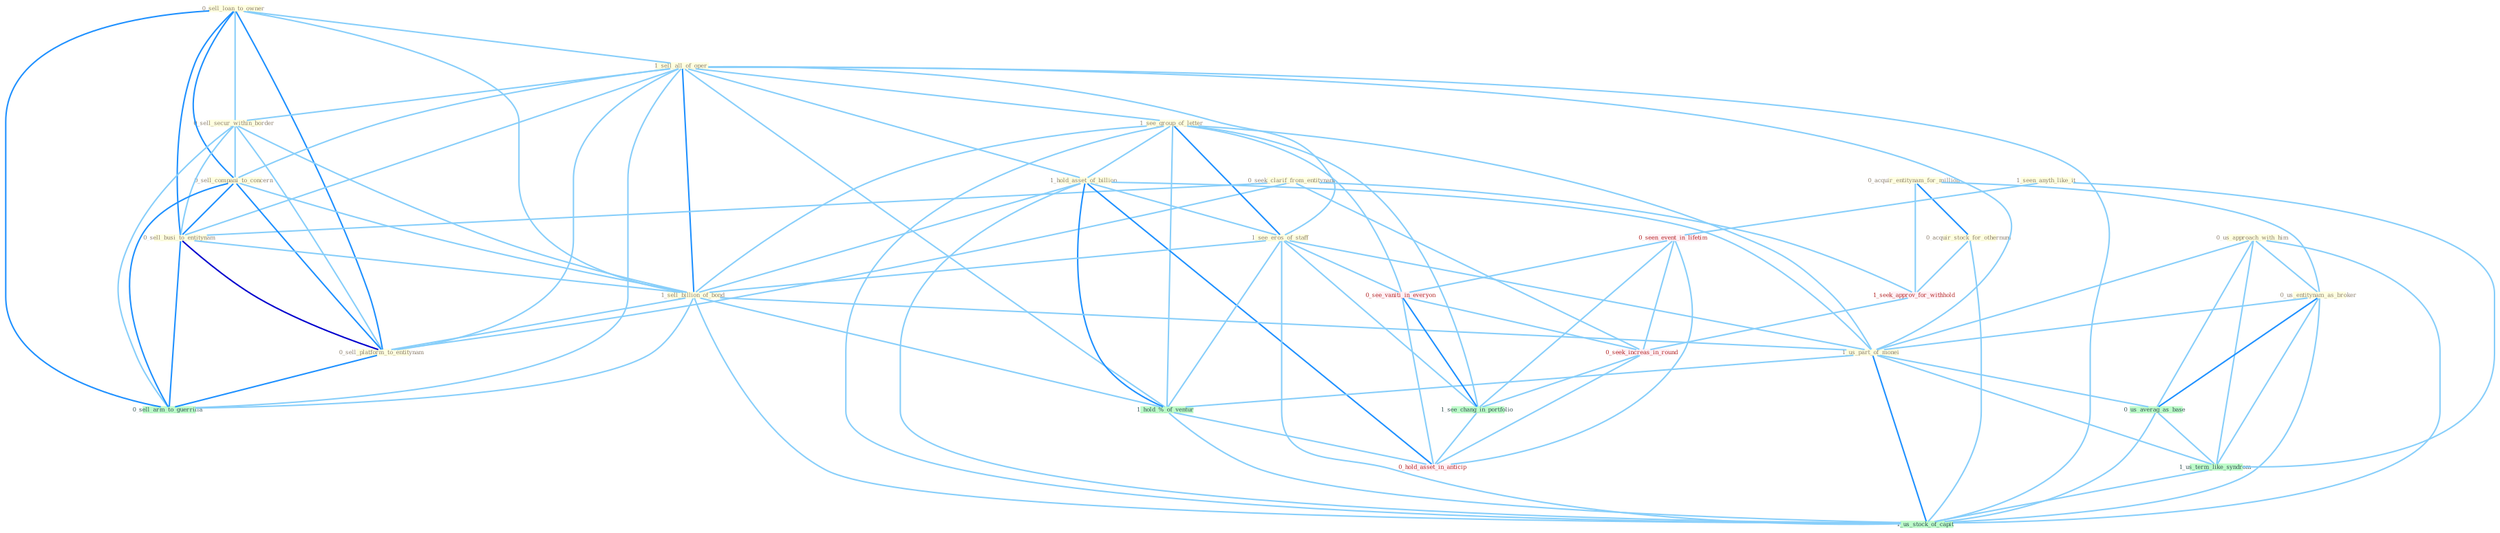 Graph G{ 
    node
    [shape=polygon,style=filled,width=.5,height=.06,color="#BDFCC9",fixedsize=true,fontsize=4,
    fontcolor="#2f4f4f"];
    {node
    [color="#ffffe0", fontcolor="#8b7d6b"] "0_sell_loan_to_owner " "0_acquir_entitynam_for_million " "1_seen_anyth_like_it " "1_sell_all_of_oper " "0_us_approach_with_him " "0_sell_secur_within_border " "0_seek_clarif_from_entitynam " "0_acquir_stock_for_othernum " "0_sell_compani_to_concern " "1_see_group_of_letter " "1_hold_asset_of_billion " "0_us_entitynam_as_broker " "1_see_eros_of_staff " "0_sell_busi_to_entitynam " "1_sell_billion_of_bond " "1_us_part_of_monei " "0_sell_platform_to_entitynam "}
{node [color="#fff0f5", fontcolor="#b22222"] "0_seen_event_in_lifetim " "1_seek_approv_for_withhold " "0_see_vaniti_in_everyon " "0_seek_increas_in_round " "0_hold_asset_in_anticip "}
edge [color="#B0E2FF"];

	"0_sell_loan_to_owner " -- "1_sell_all_of_oper " [w="1", color="#87cefa" ];
	"0_sell_loan_to_owner " -- "0_sell_secur_within_border " [w="1", color="#87cefa" ];
	"0_sell_loan_to_owner " -- "0_sell_compani_to_concern " [w="2", color="#1e90ff" , len=0.8];
	"0_sell_loan_to_owner " -- "0_sell_busi_to_entitynam " [w="2", color="#1e90ff" , len=0.8];
	"0_sell_loan_to_owner " -- "1_sell_billion_of_bond " [w="1", color="#87cefa" ];
	"0_sell_loan_to_owner " -- "0_sell_platform_to_entitynam " [w="2", color="#1e90ff" , len=0.8];
	"0_sell_loan_to_owner " -- "0_sell_arm_to_guerrilla " [w="2", color="#1e90ff" , len=0.8];
	"0_acquir_entitynam_for_million " -- "0_acquir_stock_for_othernum " [w="2", color="#1e90ff" , len=0.8];
	"0_acquir_entitynam_for_million " -- "0_us_entitynam_as_broker " [w="1", color="#87cefa" ];
	"0_acquir_entitynam_for_million " -- "1_seek_approv_for_withhold " [w="1", color="#87cefa" ];
	"1_seen_anyth_like_it " -- "0_seen_event_in_lifetim " [w="1", color="#87cefa" ];
	"1_seen_anyth_like_it " -- "1_us_term_like_syndrom " [w="1", color="#87cefa" ];
	"1_sell_all_of_oper " -- "0_sell_secur_within_border " [w="1", color="#87cefa" ];
	"1_sell_all_of_oper " -- "0_sell_compani_to_concern " [w="1", color="#87cefa" ];
	"1_sell_all_of_oper " -- "1_see_group_of_letter " [w="1", color="#87cefa" ];
	"1_sell_all_of_oper " -- "1_hold_asset_of_billion " [w="1", color="#87cefa" ];
	"1_sell_all_of_oper " -- "1_see_eros_of_staff " [w="1", color="#87cefa" ];
	"1_sell_all_of_oper " -- "0_sell_busi_to_entitynam " [w="1", color="#87cefa" ];
	"1_sell_all_of_oper " -- "1_sell_billion_of_bond " [w="2", color="#1e90ff" , len=0.8];
	"1_sell_all_of_oper " -- "1_us_part_of_monei " [w="1", color="#87cefa" ];
	"1_sell_all_of_oper " -- "0_sell_platform_to_entitynam " [w="1", color="#87cefa" ];
	"1_sell_all_of_oper " -- "1_hold_%_of_ventur " [w="1", color="#87cefa" ];
	"1_sell_all_of_oper " -- "0_sell_arm_to_guerrilla " [w="1", color="#87cefa" ];
	"1_sell_all_of_oper " -- "1_us_stock_of_capit " [w="1", color="#87cefa" ];
	"0_us_approach_with_him " -- "0_us_entitynam_as_broker " [w="1", color="#87cefa" ];
	"0_us_approach_with_him " -- "1_us_part_of_monei " [w="1", color="#87cefa" ];
	"0_us_approach_with_him " -- "0_us_averag_as_base " [w="1", color="#87cefa" ];
	"0_us_approach_with_him " -- "1_us_term_like_syndrom " [w="1", color="#87cefa" ];
	"0_us_approach_with_him " -- "1_us_stock_of_capit " [w="1", color="#87cefa" ];
	"0_sell_secur_within_border " -- "0_sell_compani_to_concern " [w="1", color="#87cefa" ];
	"0_sell_secur_within_border " -- "0_sell_busi_to_entitynam " [w="1", color="#87cefa" ];
	"0_sell_secur_within_border " -- "1_sell_billion_of_bond " [w="1", color="#87cefa" ];
	"0_sell_secur_within_border " -- "0_sell_platform_to_entitynam " [w="1", color="#87cefa" ];
	"0_sell_secur_within_border " -- "0_sell_arm_to_guerrilla " [w="1", color="#87cefa" ];
	"0_seek_clarif_from_entitynam " -- "0_sell_busi_to_entitynam " [w="1", color="#87cefa" ];
	"0_seek_clarif_from_entitynam " -- "0_sell_platform_to_entitynam " [w="1", color="#87cefa" ];
	"0_seek_clarif_from_entitynam " -- "1_seek_approv_for_withhold " [w="1", color="#87cefa" ];
	"0_seek_clarif_from_entitynam " -- "0_seek_increas_in_round " [w="1", color="#87cefa" ];
	"0_acquir_stock_for_othernum " -- "1_seek_approv_for_withhold " [w="1", color="#87cefa" ];
	"0_acquir_stock_for_othernum " -- "1_us_stock_of_capit " [w="1", color="#87cefa" ];
	"0_sell_compani_to_concern " -- "0_sell_busi_to_entitynam " [w="2", color="#1e90ff" , len=0.8];
	"0_sell_compani_to_concern " -- "1_sell_billion_of_bond " [w="1", color="#87cefa" ];
	"0_sell_compani_to_concern " -- "0_sell_platform_to_entitynam " [w="2", color="#1e90ff" , len=0.8];
	"0_sell_compani_to_concern " -- "0_sell_arm_to_guerrilla " [w="2", color="#1e90ff" , len=0.8];
	"1_see_group_of_letter " -- "1_hold_asset_of_billion " [w="1", color="#87cefa" ];
	"1_see_group_of_letter " -- "1_see_eros_of_staff " [w="2", color="#1e90ff" , len=0.8];
	"1_see_group_of_letter " -- "1_sell_billion_of_bond " [w="1", color="#87cefa" ];
	"1_see_group_of_letter " -- "1_us_part_of_monei " [w="1", color="#87cefa" ];
	"1_see_group_of_letter " -- "1_hold_%_of_ventur " [w="1", color="#87cefa" ];
	"1_see_group_of_letter " -- "0_see_vaniti_in_everyon " [w="1", color="#87cefa" ];
	"1_see_group_of_letter " -- "1_us_stock_of_capit " [w="1", color="#87cefa" ];
	"1_see_group_of_letter " -- "1_see_chang_in_portfolio " [w="1", color="#87cefa" ];
	"1_hold_asset_of_billion " -- "1_see_eros_of_staff " [w="1", color="#87cefa" ];
	"1_hold_asset_of_billion " -- "1_sell_billion_of_bond " [w="1", color="#87cefa" ];
	"1_hold_asset_of_billion " -- "1_us_part_of_monei " [w="1", color="#87cefa" ];
	"1_hold_asset_of_billion " -- "1_hold_%_of_ventur " [w="2", color="#1e90ff" , len=0.8];
	"1_hold_asset_of_billion " -- "1_us_stock_of_capit " [w="1", color="#87cefa" ];
	"1_hold_asset_of_billion " -- "0_hold_asset_in_anticip " [w="2", color="#1e90ff" , len=0.8];
	"0_us_entitynam_as_broker " -- "1_us_part_of_monei " [w="1", color="#87cefa" ];
	"0_us_entitynam_as_broker " -- "0_us_averag_as_base " [w="2", color="#1e90ff" , len=0.8];
	"0_us_entitynam_as_broker " -- "1_us_term_like_syndrom " [w="1", color="#87cefa" ];
	"0_us_entitynam_as_broker " -- "1_us_stock_of_capit " [w="1", color="#87cefa" ];
	"1_see_eros_of_staff " -- "1_sell_billion_of_bond " [w="1", color="#87cefa" ];
	"1_see_eros_of_staff " -- "1_us_part_of_monei " [w="1", color="#87cefa" ];
	"1_see_eros_of_staff " -- "1_hold_%_of_ventur " [w="1", color="#87cefa" ];
	"1_see_eros_of_staff " -- "0_see_vaniti_in_everyon " [w="1", color="#87cefa" ];
	"1_see_eros_of_staff " -- "1_us_stock_of_capit " [w="1", color="#87cefa" ];
	"1_see_eros_of_staff " -- "1_see_chang_in_portfolio " [w="1", color="#87cefa" ];
	"0_sell_busi_to_entitynam " -- "1_sell_billion_of_bond " [w="1", color="#87cefa" ];
	"0_sell_busi_to_entitynam " -- "0_sell_platform_to_entitynam " [w="3", color="#0000cd" , len=0.6];
	"0_sell_busi_to_entitynam " -- "0_sell_arm_to_guerrilla " [w="2", color="#1e90ff" , len=0.8];
	"1_sell_billion_of_bond " -- "1_us_part_of_monei " [w="1", color="#87cefa" ];
	"1_sell_billion_of_bond " -- "0_sell_platform_to_entitynam " [w="1", color="#87cefa" ];
	"1_sell_billion_of_bond " -- "1_hold_%_of_ventur " [w="1", color="#87cefa" ];
	"1_sell_billion_of_bond " -- "0_sell_arm_to_guerrilla " [w="1", color="#87cefa" ];
	"1_sell_billion_of_bond " -- "1_us_stock_of_capit " [w="1", color="#87cefa" ];
	"1_us_part_of_monei " -- "0_us_averag_as_base " [w="1", color="#87cefa" ];
	"1_us_part_of_monei " -- "1_us_term_like_syndrom " [w="1", color="#87cefa" ];
	"1_us_part_of_monei " -- "1_hold_%_of_ventur " [w="1", color="#87cefa" ];
	"1_us_part_of_monei " -- "1_us_stock_of_capit " [w="2", color="#1e90ff" , len=0.8];
	"0_sell_platform_to_entitynam " -- "0_sell_arm_to_guerrilla " [w="2", color="#1e90ff" , len=0.8];
	"0_seen_event_in_lifetim " -- "0_see_vaniti_in_everyon " [w="1", color="#87cefa" ];
	"0_seen_event_in_lifetim " -- "0_seek_increas_in_round " [w="1", color="#87cefa" ];
	"0_seen_event_in_lifetim " -- "1_see_chang_in_portfolio " [w="1", color="#87cefa" ];
	"0_seen_event_in_lifetim " -- "0_hold_asset_in_anticip " [w="1", color="#87cefa" ];
	"0_us_averag_as_base " -- "1_us_term_like_syndrom " [w="1", color="#87cefa" ];
	"0_us_averag_as_base " -- "1_us_stock_of_capit " [w="1", color="#87cefa" ];
	"1_us_term_like_syndrom " -- "1_us_stock_of_capit " [w="1", color="#87cefa" ];
	"1_seek_approv_for_withhold " -- "0_seek_increas_in_round " [w="1", color="#87cefa" ];
	"1_hold_%_of_ventur " -- "1_us_stock_of_capit " [w="1", color="#87cefa" ];
	"1_hold_%_of_ventur " -- "0_hold_asset_in_anticip " [w="1", color="#87cefa" ];
	"0_see_vaniti_in_everyon " -- "0_seek_increas_in_round " [w="1", color="#87cefa" ];
	"0_see_vaniti_in_everyon " -- "1_see_chang_in_portfolio " [w="2", color="#1e90ff" , len=0.8];
	"0_see_vaniti_in_everyon " -- "0_hold_asset_in_anticip " [w="1", color="#87cefa" ];
	"0_seek_increas_in_round " -- "1_see_chang_in_portfolio " [w="1", color="#87cefa" ];
	"0_seek_increas_in_round " -- "0_hold_asset_in_anticip " [w="1", color="#87cefa" ];
	"1_see_chang_in_portfolio " -- "0_hold_asset_in_anticip " [w="1", color="#87cefa" ];
}